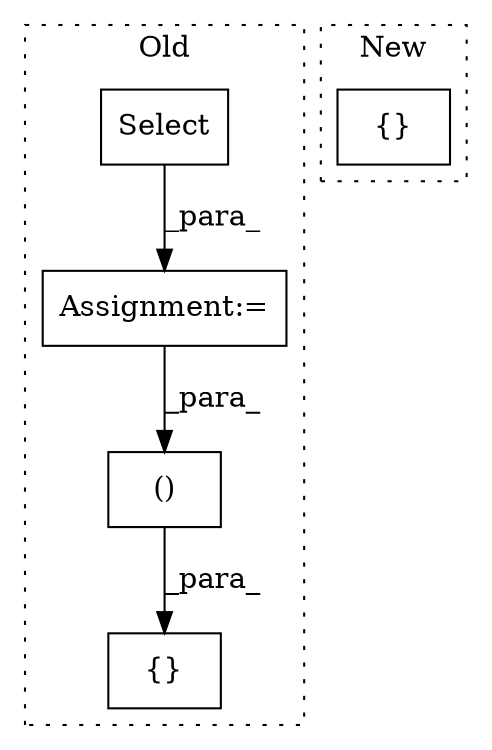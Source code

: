 digraph G {
subgraph cluster0 {
1 [label="Select" a="32" s="8883,8908" l="7,1" shape="box"];
3 [label="{}" a="4" s="8971,9002" l="6,2" shape="box"];
4 [label="()" a="106" s="8977" l="25" shape="box"];
5 [label="Assignment:=" a="7" s="8882" l="1" shape="box"];
label = "Old";
style="dotted";
}
subgraph cluster1 {
2 [label="{}" a="4" s="8846,8865" l="1,1" shape="box"];
label = "New";
style="dotted";
}
1 -> 5 [label="_para_"];
4 -> 3 [label="_para_"];
5 -> 4 [label="_para_"];
}